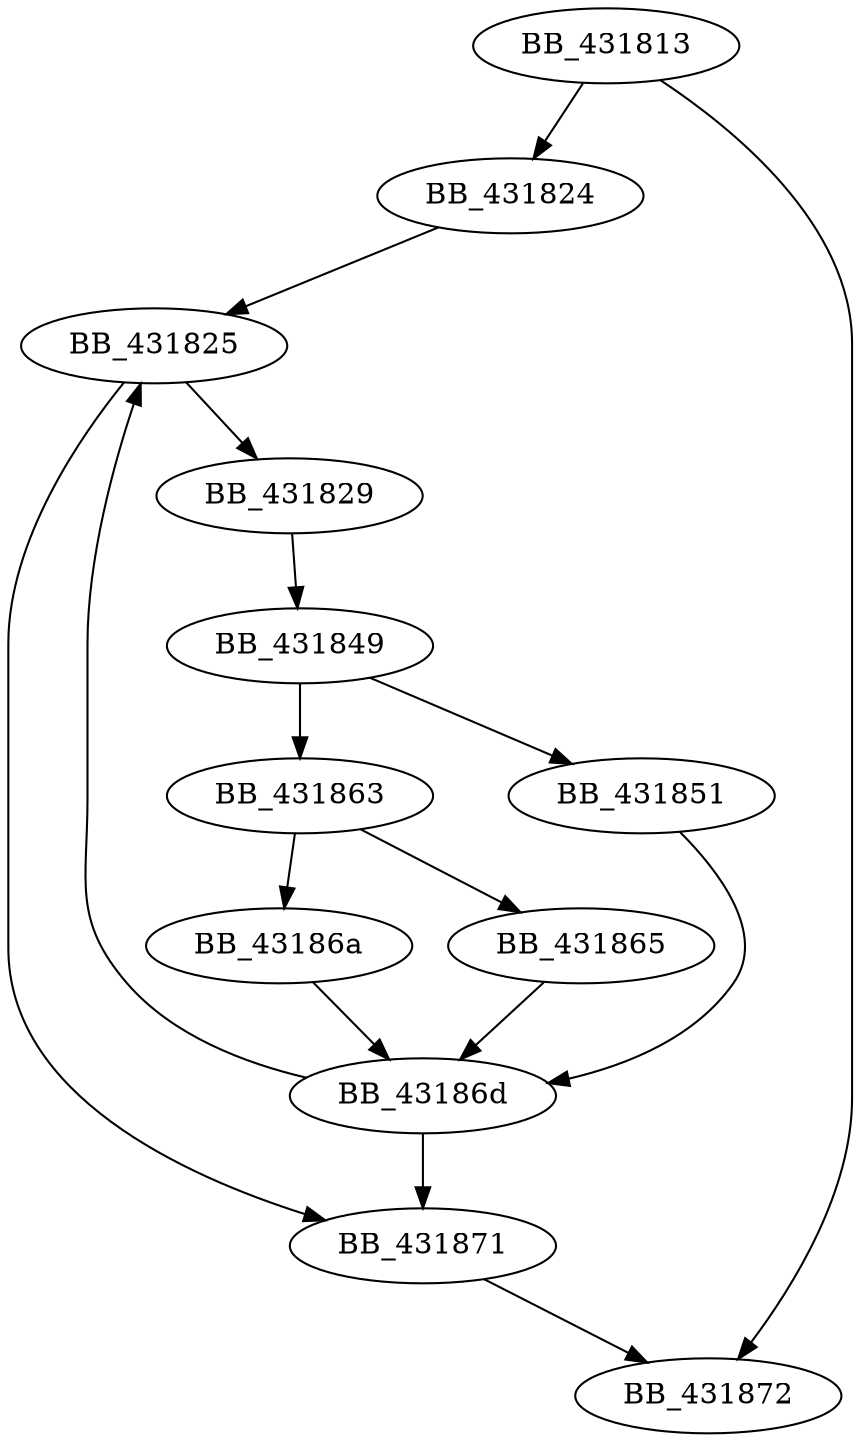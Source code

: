DiGraph _TranslateName_0{
BB_431813->BB_431824
BB_431813->BB_431872
BB_431824->BB_431825
BB_431825->BB_431829
BB_431825->BB_431871
BB_431829->BB_431849
BB_431849->BB_431851
BB_431849->BB_431863
BB_431851->BB_43186d
BB_431863->BB_431865
BB_431863->BB_43186a
BB_431865->BB_43186d
BB_43186a->BB_43186d
BB_43186d->BB_431825
BB_43186d->BB_431871
BB_431871->BB_431872
}
